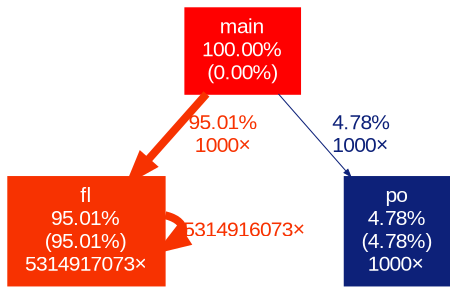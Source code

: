 digraph {
	graph [fontname=Arial, nodesep=0.125, ranksep=0.25];
	node [fontcolor=white, fontname=Arial, height=0, shape=box, style=filled, width=0];
	edge [fontname=Arial];
	1 [color="#ff0000", fontcolor="#ffffff", fontsize="10.00", label="main\n100.00%\n(0.00%)"];
	1 -> 2 [arrowsize="0.97", color="#f73201", fontcolor="#f73201", fontsize="10.00", label="95.01%\n1000×", labeldistance="3.80", penwidth="3.80"];
	1 -> 3 [arrowsize="0.35", color="#0d2179", fontcolor="#0d2179", fontsize="10.00", label="4.78%\n1000×", labeldistance="0.50", penwidth="0.50"];
	2 [color="#f73201", fontcolor="#ffffff", fontsize="10.00", label="fl\n95.01%\n(95.01%)\n5314917073×"];
	2 -> 2 [arrowsize="0.97", color="#f73201", fontcolor="#f73201", fontsize="10.00", label="5314916073×", labeldistance="3.80", penwidth="3.80"];
	3 [color="#0d2179", fontcolor="#ffffff", fontsize="10.00", label="po\n4.78%\n(4.78%)\n1000×"];
}
